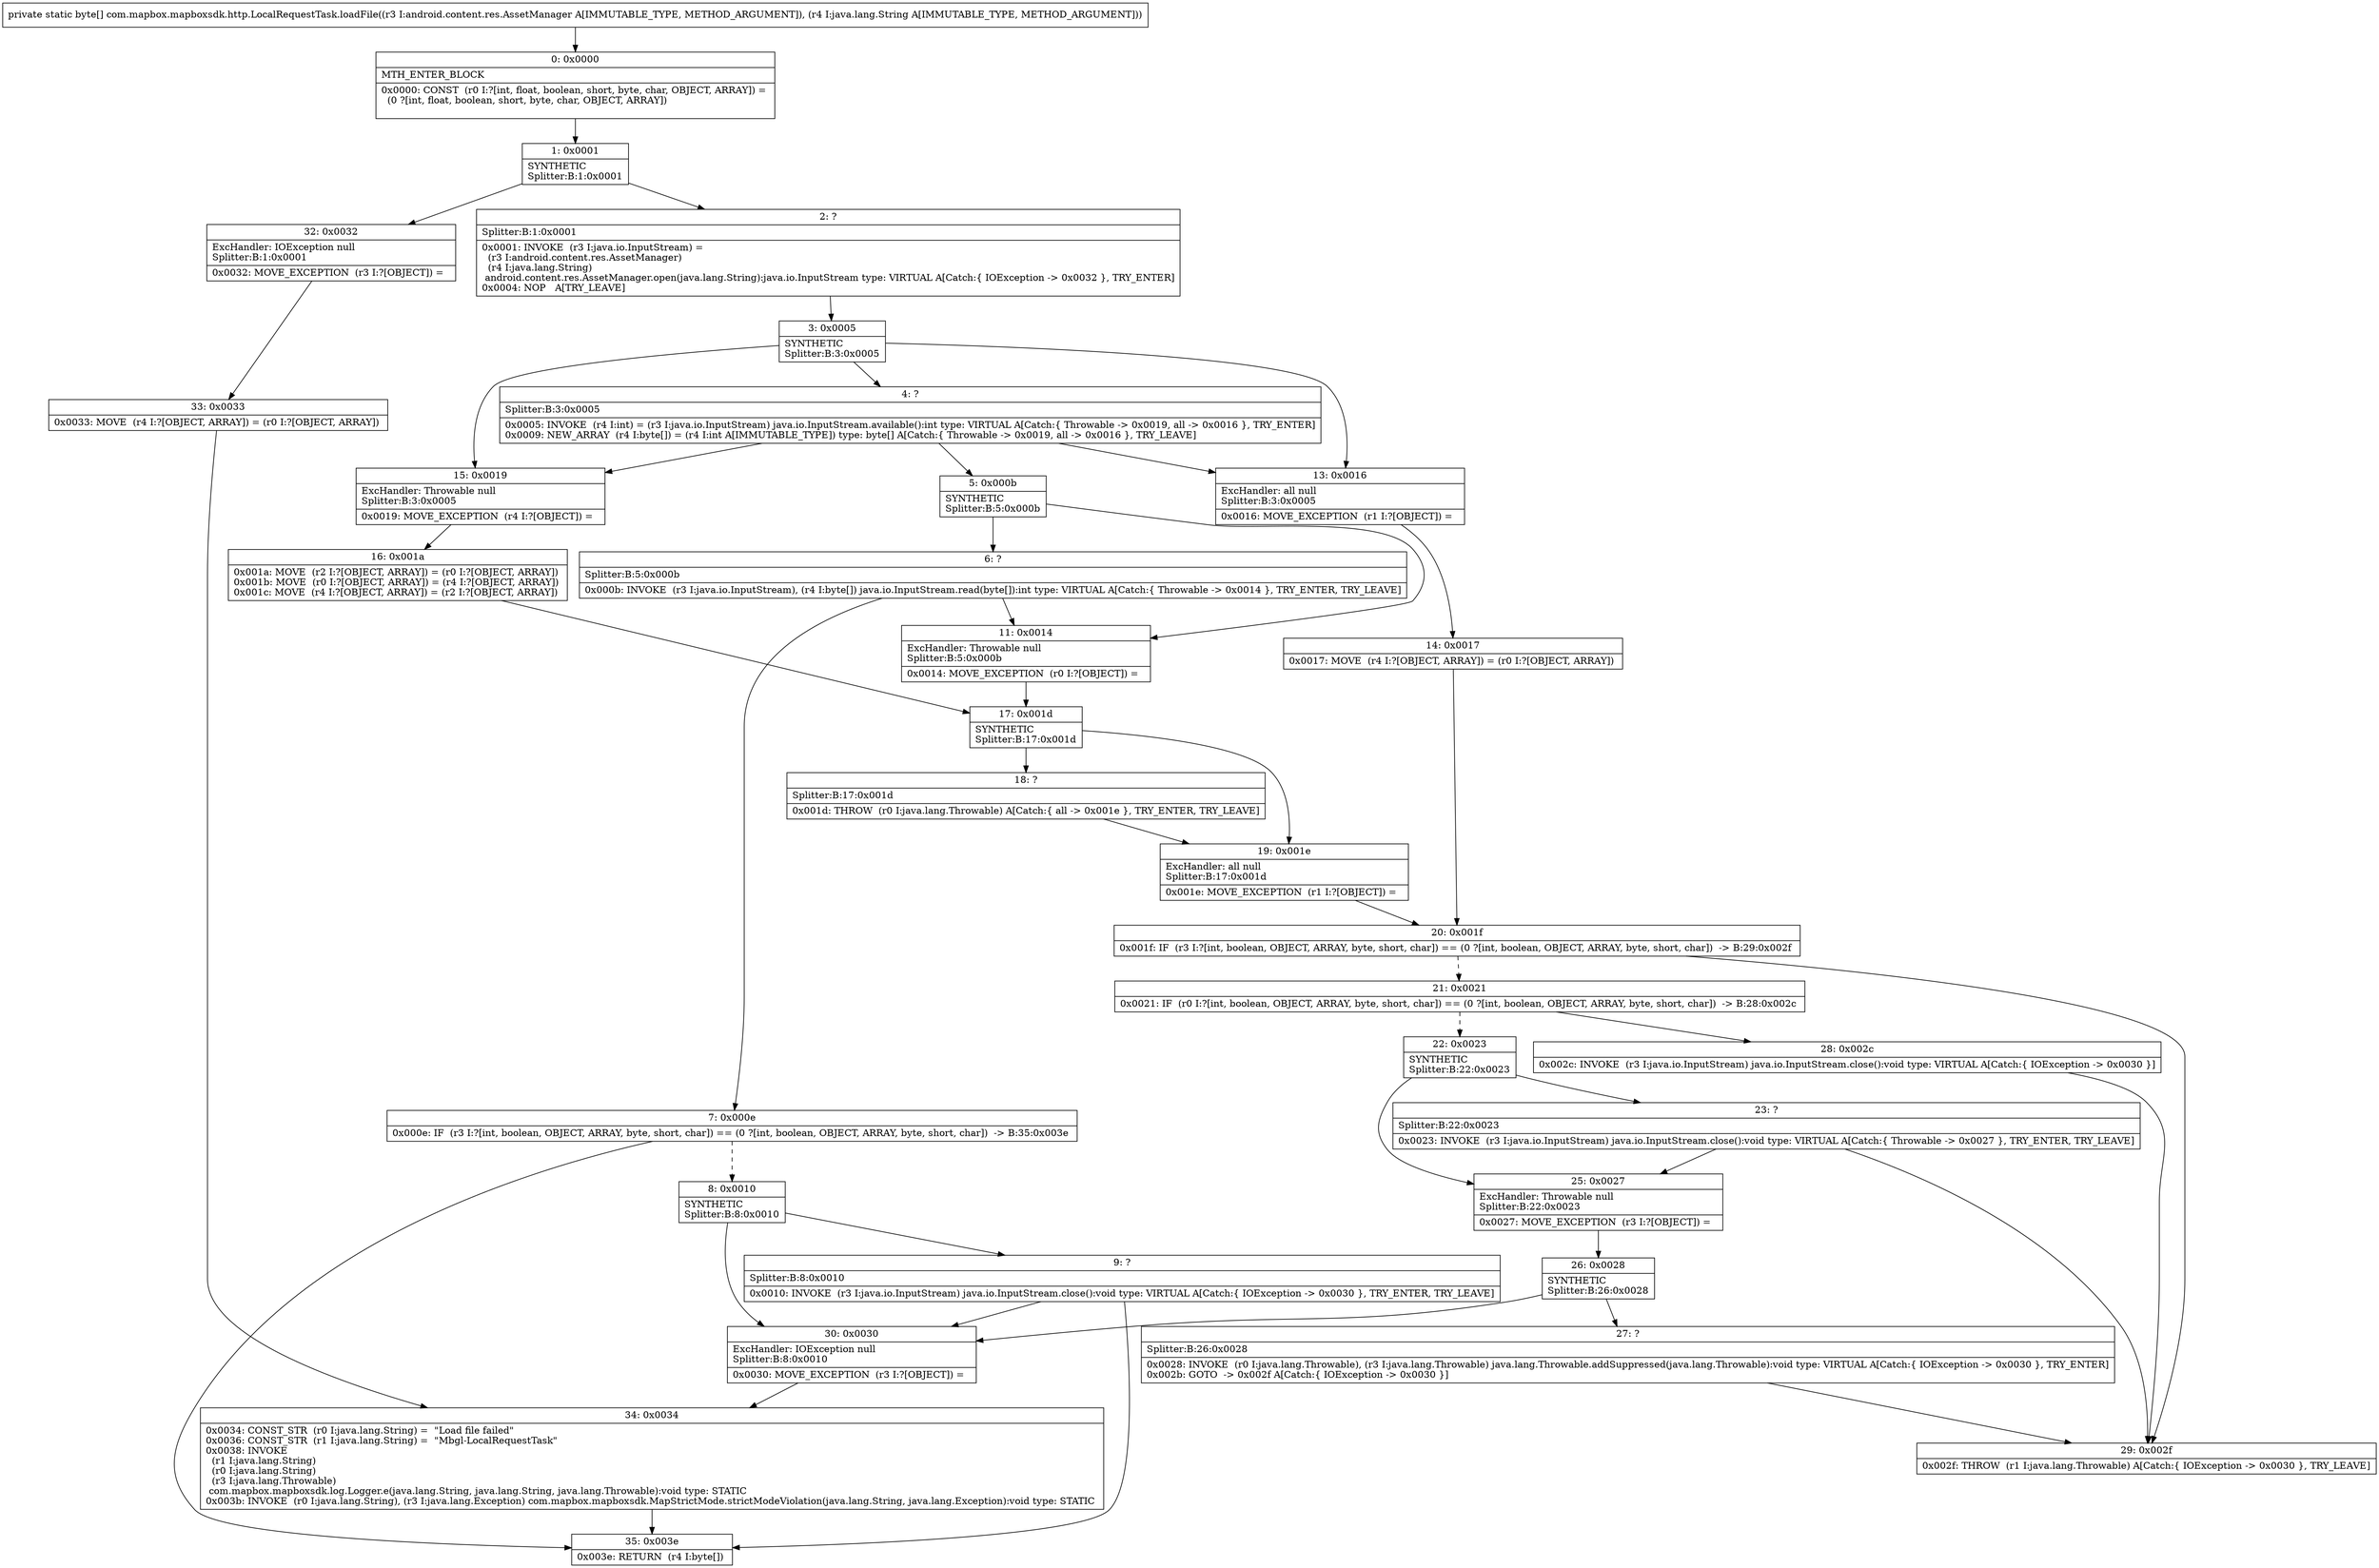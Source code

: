 digraph "CFG forcom.mapbox.mapboxsdk.http.LocalRequestTask.loadFile(Landroid\/content\/res\/AssetManager;Ljava\/lang\/String;)[B" {
Node_0 [shape=record,label="{0\:\ 0x0000|MTH_ENTER_BLOCK\l|0x0000: CONST  (r0 I:?[int, float, boolean, short, byte, char, OBJECT, ARRAY]) = \l  (0 ?[int, float, boolean, short, byte, char, OBJECT, ARRAY])\l \l}"];
Node_1 [shape=record,label="{1\:\ 0x0001|SYNTHETIC\lSplitter:B:1:0x0001\l}"];
Node_2 [shape=record,label="{2\:\ ?|Splitter:B:1:0x0001\l|0x0001: INVOKE  (r3 I:java.io.InputStream) = \l  (r3 I:android.content.res.AssetManager)\l  (r4 I:java.lang.String)\l android.content.res.AssetManager.open(java.lang.String):java.io.InputStream type: VIRTUAL A[Catch:\{ IOException \-\> 0x0032 \}, TRY_ENTER]\l0x0004: NOP   A[TRY_LEAVE]\l}"];
Node_3 [shape=record,label="{3\:\ 0x0005|SYNTHETIC\lSplitter:B:3:0x0005\l}"];
Node_4 [shape=record,label="{4\:\ ?|Splitter:B:3:0x0005\l|0x0005: INVOKE  (r4 I:int) = (r3 I:java.io.InputStream) java.io.InputStream.available():int type: VIRTUAL A[Catch:\{ Throwable \-\> 0x0019, all \-\> 0x0016 \}, TRY_ENTER]\l0x0009: NEW_ARRAY  (r4 I:byte[]) = (r4 I:int A[IMMUTABLE_TYPE]) type: byte[] A[Catch:\{ Throwable \-\> 0x0019, all \-\> 0x0016 \}, TRY_LEAVE]\l}"];
Node_5 [shape=record,label="{5\:\ 0x000b|SYNTHETIC\lSplitter:B:5:0x000b\l}"];
Node_6 [shape=record,label="{6\:\ ?|Splitter:B:5:0x000b\l|0x000b: INVOKE  (r3 I:java.io.InputStream), (r4 I:byte[]) java.io.InputStream.read(byte[]):int type: VIRTUAL A[Catch:\{ Throwable \-\> 0x0014 \}, TRY_ENTER, TRY_LEAVE]\l}"];
Node_7 [shape=record,label="{7\:\ 0x000e|0x000e: IF  (r3 I:?[int, boolean, OBJECT, ARRAY, byte, short, char]) == (0 ?[int, boolean, OBJECT, ARRAY, byte, short, char])  \-\> B:35:0x003e \l}"];
Node_8 [shape=record,label="{8\:\ 0x0010|SYNTHETIC\lSplitter:B:8:0x0010\l}"];
Node_9 [shape=record,label="{9\:\ ?|Splitter:B:8:0x0010\l|0x0010: INVOKE  (r3 I:java.io.InputStream) java.io.InputStream.close():void type: VIRTUAL A[Catch:\{ IOException \-\> 0x0030 \}, TRY_ENTER, TRY_LEAVE]\l}"];
Node_11 [shape=record,label="{11\:\ 0x0014|ExcHandler: Throwable null\lSplitter:B:5:0x000b\l|0x0014: MOVE_EXCEPTION  (r0 I:?[OBJECT]) =  \l}"];
Node_13 [shape=record,label="{13\:\ 0x0016|ExcHandler: all null\lSplitter:B:3:0x0005\l|0x0016: MOVE_EXCEPTION  (r1 I:?[OBJECT]) =  \l}"];
Node_14 [shape=record,label="{14\:\ 0x0017|0x0017: MOVE  (r4 I:?[OBJECT, ARRAY]) = (r0 I:?[OBJECT, ARRAY]) \l}"];
Node_15 [shape=record,label="{15\:\ 0x0019|ExcHandler: Throwable null\lSplitter:B:3:0x0005\l|0x0019: MOVE_EXCEPTION  (r4 I:?[OBJECT]) =  \l}"];
Node_16 [shape=record,label="{16\:\ 0x001a|0x001a: MOVE  (r2 I:?[OBJECT, ARRAY]) = (r0 I:?[OBJECT, ARRAY]) \l0x001b: MOVE  (r0 I:?[OBJECT, ARRAY]) = (r4 I:?[OBJECT, ARRAY]) \l0x001c: MOVE  (r4 I:?[OBJECT, ARRAY]) = (r2 I:?[OBJECT, ARRAY]) \l}"];
Node_17 [shape=record,label="{17\:\ 0x001d|SYNTHETIC\lSplitter:B:17:0x001d\l}"];
Node_18 [shape=record,label="{18\:\ ?|Splitter:B:17:0x001d\l|0x001d: THROW  (r0 I:java.lang.Throwable) A[Catch:\{ all \-\> 0x001e \}, TRY_ENTER, TRY_LEAVE]\l}"];
Node_19 [shape=record,label="{19\:\ 0x001e|ExcHandler: all null\lSplitter:B:17:0x001d\l|0x001e: MOVE_EXCEPTION  (r1 I:?[OBJECT]) =  \l}"];
Node_20 [shape=record,label="{20\:\ 0x001f|0x001f: IF  (r3 I:?[int, boolean, OBJECT, ARRAY, byte, short, char]) == (0 ?[int, boolean, OBJECT, ARRAY, byte, short, char])  \-\> B:29:0x002f \l}"];
Node_21 [shape=record,label="{21\:\ 0x0021|0x0021: IF  (r0 I:?[int, boolean, OBJECT, ARRAY, byte, short, char]) == (0 ?[int, boolean, OBJECT, ARRAY, byte, short, char])  \-\> B:28:0x002c \l}"];
Node_22 [shape=record,label="{22\:\ 0x0023|SYNTHETIC\lSplitter:B:22:0x0023\l}"];
Node_23 [shape=record,label="{23\:\ ?|Splitter:B:22:0x0023\l|0x0023: INVOKE  (r3 I:java.io.InputStream) java.io.InputStream.close():void type: VIRTUAL A[Catch:\{ Throwable \-\> 0x0027 \}, TRY_ENTER, TRY_LEAVE]\l}"];
Node_25 [shape=record,label="{25\:\ 0x0027|ExcHandler: Throwable null\lSplitter:B:22:0x0023\l|0x0027: MOVE_EXCEPTION  (r3 I:?[OBJECT]) =  \l}"];
Node_26 [shape=record,label="{26\:\ 0x0028|SYNTHETIC\lSplitter:B:26:0x0028\l}"];
Node_27 [shape=record,label="{27\:\ ?|Splitter:B:26:0x0028\l|0x0028: INVOKE  (r0 I:java.lang.Throwable), (r3 I:java.lang.Throwable) java.lang.Throwable.addSuppressed(java.lang.Throwable):void type: VIRTUAL A[Catch:\{ IOException \-\> 0x0030 \}, TRY_ENTER]\l0x002b: GOTO  \-\> 0x002f A[Catch:\{ IOException \-\> 0x0030 \}]\l}"];
Node_28 [shape=record,label="{28\:\ 0x002c|0x002c: INVOKE  (r3 I:java.io.InputStream) java.io.InputStream.close():void type: VIRTUAL A[Catch:\{ IOException \-\> 0x0030 \}]\l}"];
Node_29 [shape=record,label="{29\:\ 0x002f|0x002f: THROW  (r1 I:java.lang.Throwable) A[Catch:\{ IOException \-\> 0x0030 \}, TRY_LEAVE]\l}"];
Node_30 [shape=record,label="{30\:\ 0x0030|ExcHandler: IOException null\lSplitter:B:8:0x0010\l|0x0030: MOVE_EXCEPTION  (r3 I:?[OBJECT]) =  \l}"];
Node_32 [shape=record,label="{32\:\ 0x0032|ExcHandler: IOException null\lSplitter:B:1:0x0001\l|0x0032: MOVE_EXCEPTION  (r3 I:?[OBJECT]) =  \l}"];
Node_33 [shape=record,label="{33\:\ 0x0033|0x0033: MOVE  (r4 I:?[OBJECT, ARRAY]) = (r0 I:?[OBJECT, ARRAY]) \l}"];
Node_34 [shape=record,label="{34\:\ 0x0034|0x0034: CONST_STR  (r0 I:java.lang.String) =  \"Load file failed\" \l0x0036: CONST_STR  (r1 I:java.lang.String) =  \"Mbgl\-LocalRequestTask\" \l0x0038: INVOKE  \l  (r1 I:java.lang.String)\l  (r0 I:java.lang.String)\l  (r3 I:java.lang.Throwable)\l com.mapbox.mapboxsdk.log.Logger.e(java.lang.String, java.lang.String, java.lang.Throwable):void type: STATIC \l0x003b: INVOKE  (r0 I:java.lang.String), (r3 I:java.lang.Exception) com.mapbox.mapboxsdk.MapStrictMode.strictModeViolation(java.lang.String, java.lang.Exception):void type: STATIC \l}"];
Node_35 [shape=record,label="{35\:\ 0x003e|0x003e: RETURN  (r4 I:byte[]) \l}"];
MethodNode[shape=record,label="{private static byte[] com.mapbox.mapboxsdk.http.LocalRequestTask.loadFile((r3 I:android.content.res.AssetManager A[IMMUTABLE_TYPE, METHOD_ARGUMENT]), (r4 I:java.lang.String A[IMMUTABLE_TYPE, METHOD_ARGUMENT])) }"];
MethodNode -> Node_0;
Node_0 -> Node_1;
Node_1 -> Node_2;
Node_1 -> Node_32;
Node_2 -> Node_3;
Node_3 -> Node_4;
Node_3 -> Node_15;
Node_3 -> Node_13;
Node_4 -> Node_5;
Node_4 -> Node_15;
Node_4 -> Node_13;
Node_5 -> Node_6;
Node_5 -> Node_11;
Node_6 -> Node_7;
Node_6 -> Node_11;
Node_7 -> Node_8[style=dashed];
Node_7 -> Node_35;
Node_8 -> Node_9;
Node_8 -> Node_30;
Node_9 -> Node_30;
Node_9 -> Node_35;
Node_11 -> Node_17;
Node_13 -> Node_14;
Node_14 -> Node_20;
Node_15 -> Node_16;
Node_16 -> Node_17;
Node_17 -> Node_18;
Node_17 -> Node_19;
Node_18 -> Node_19;
Node_19 -> Node_20;
Node_20 -> Node_21[style=dashed];
Node_20 -> Node_29;
Node_21 -> Node_22[style=dashed];
Node_21 -> Node_28;
Node_22 -> Node_23;
Node_22 -> Node_25;
Node_23 -> Node_25;
Node_23 -> Node_29;
Node_25 -> Node_26;
Node_26 -> Node_27;
Node_26 -> Node_30;
Node_27 -> Node_29;
Node_28 -> Node_29;
Node_30 -> Node_34;
Node_32 -> Node_33;
Node_33 -> Node_34;
Node_34 -> Node_35;
}

